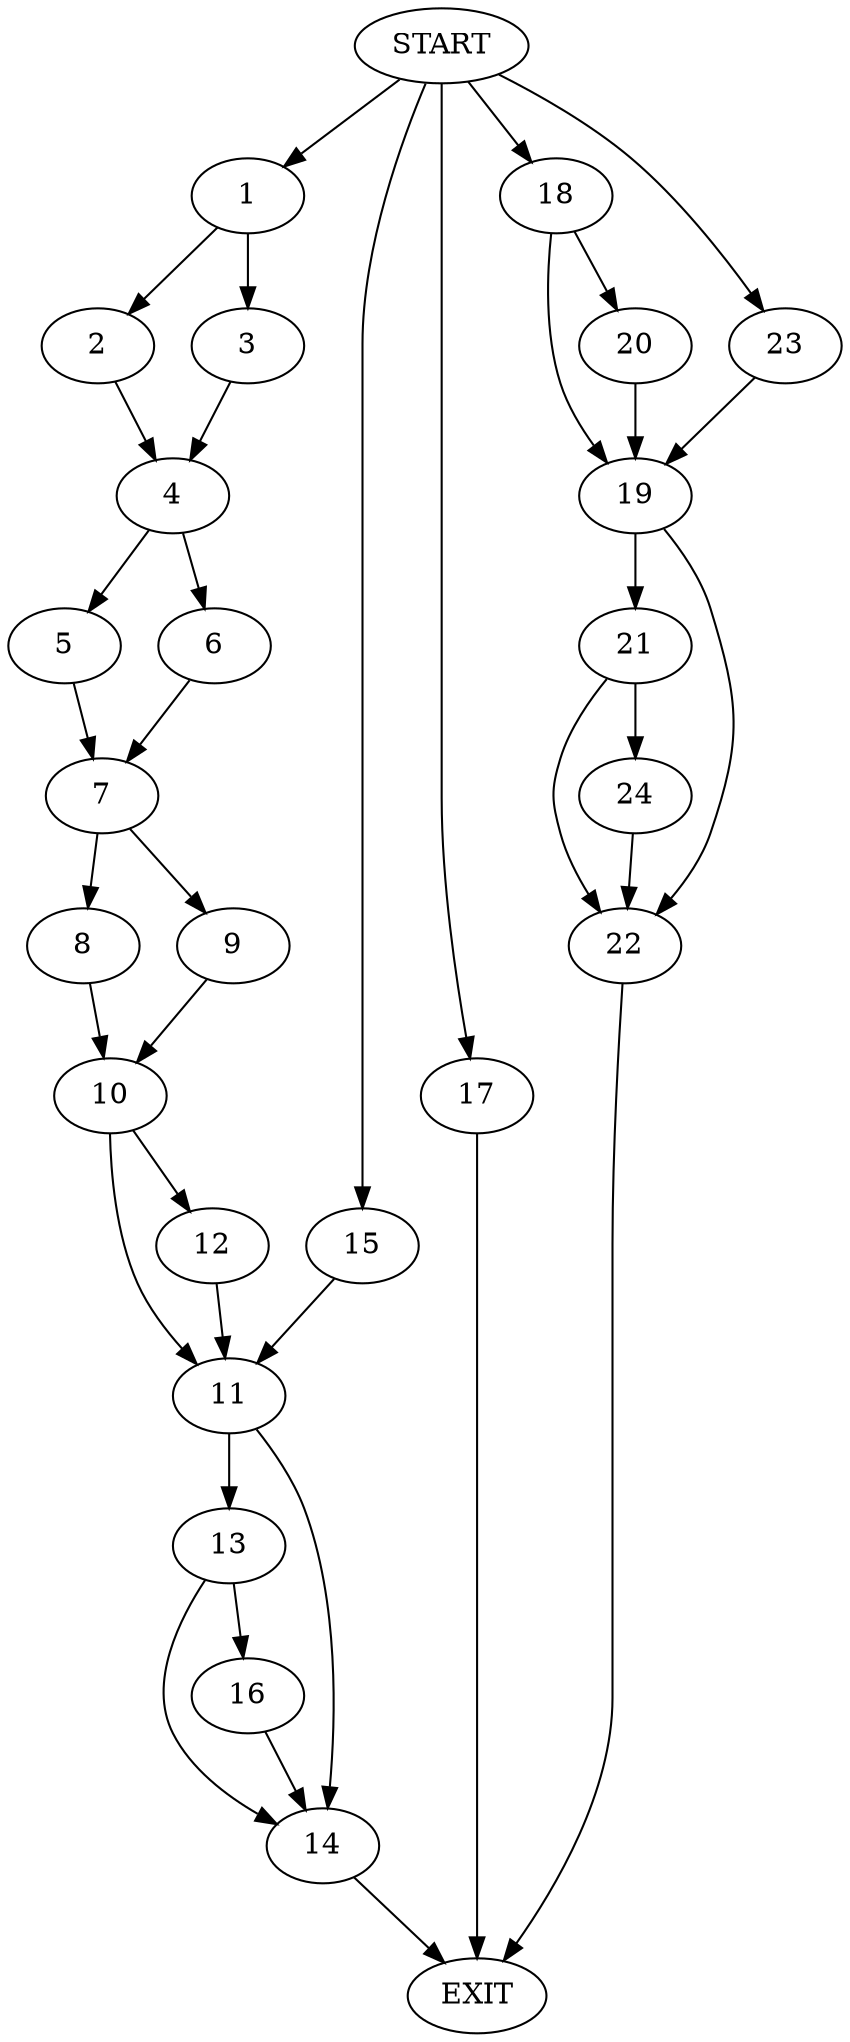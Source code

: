 digraph {
0 [label="START"]
25 [label="EXIT"]
0 -> 1
1 -> 2
1 -> 3
2 -> 4
3 -> 4
4 -> 5
4 -> 6
5 -> 7
6 -> 7
7 -> 8
7 -> 9
8 -> 10
9 -> 10
10 -> 11
10 -> 12
12 -> 11
11 -> 13
11 -> 14
0 -> 15
15 -> 11
13 -> 16
13 -> 14
14 -> 25
16 -> 14
0 -> 17
17 -> 25
0 -> 18
18 -> 19
18 -> 20
20 -> 19
19 -> 21
19 -> 22
0 -> 23
23 -> 19
22 -> 25
21 -> 22
21 -> 24
24 -> 22
}
